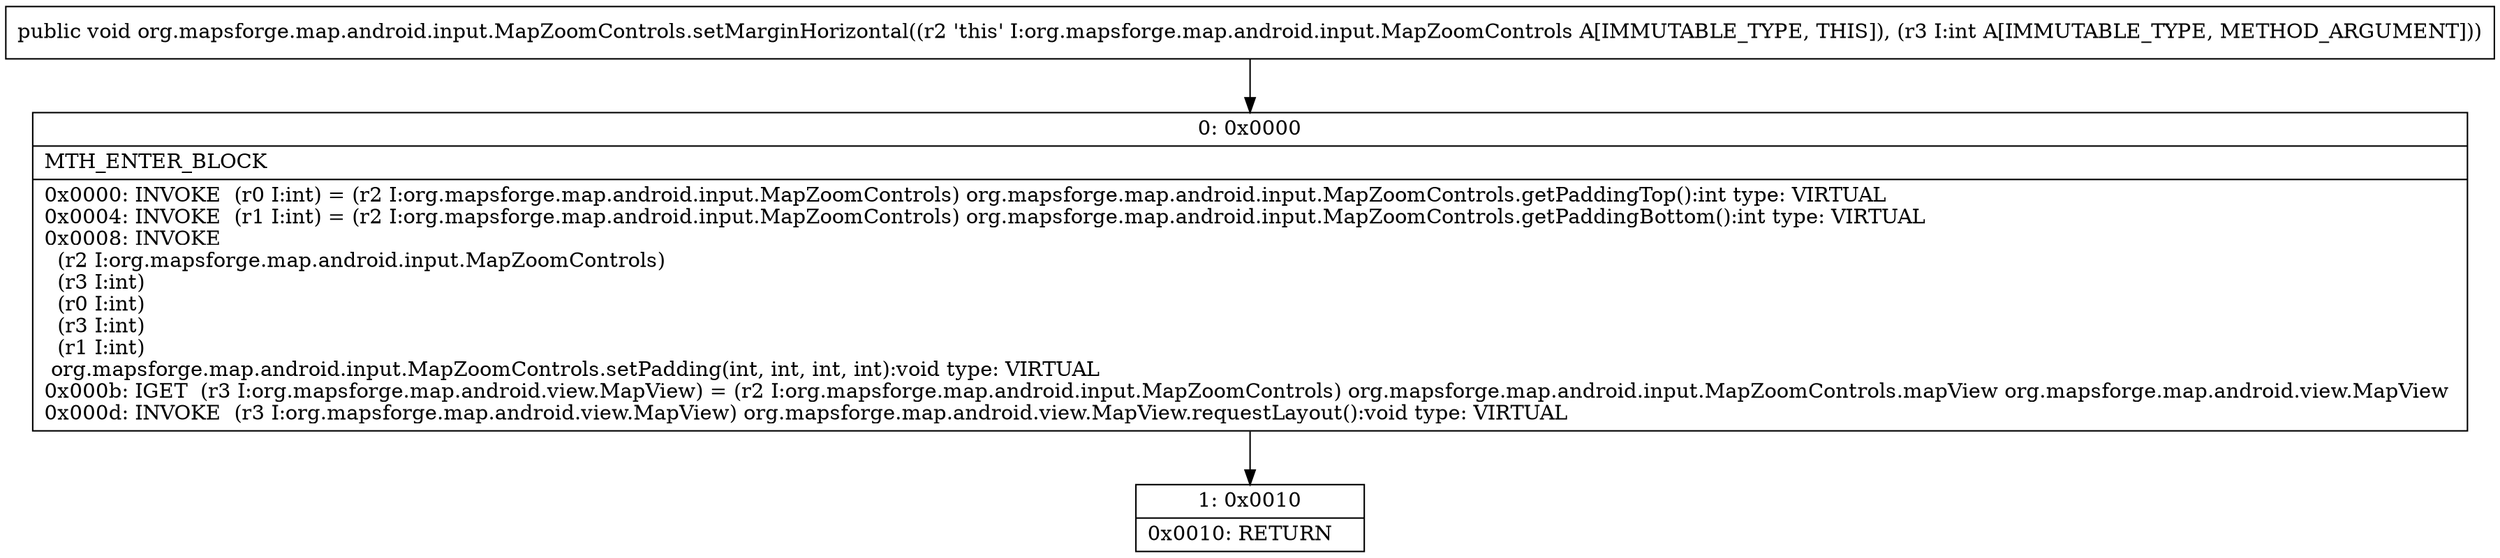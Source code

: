 digraph "CFG fororg.mapsforge.map.android.input.MapZoomControls.setMarginHorizontal(I)V" {
Node_0 [shape=record,label="{0\:\ 0x0000|MTH_ENTER_BLOCK\l|0x0000: INVOKE  (r0 I:int) = (r2 I:org.mapsforge.map.android.input.MapZoomControls) org.mapsforge.map.android.input.MapZoomControls.getPaddingTop():int type: VIRTUAL \l0x0004: INVOKE  (r1 I:int) = (r2 I:org.mapsforge.map.android.input.MapZoomControls) org.mapsforge.map.android.input.MapZoomControls.getPaddingBottom():int type: VIRTUAL \l0x0008: INVOKE  \l  (r2 I:org.mapsforge.map.android.input.MapZoomControls)\l  (r3 I:int)\l  (r0 I:int)\l  (r3 I:int)\l  (r1 I:int)\l org.mapsforge.map.android.input.MapZoomControls.setPadding(int, int, int, int):void type: VIRTUAL \l0x000b: IGET  (r3 I:org.mapsforge.map.android.view.MapView) = (r2 I:org.mapsforge.map.android.input.MapZoomControls) org.mapsforge.map.android.input.MapZoomControls.mapView org.mapsforge.map.android.view.MapView \l0x000d: INVOKE  (r3 I:org.mapsforge.map.android.view.MapView) org.mapsforge.map.android.view.MapView.requestLayout():void type: VIRTUAL \l}"];
Node_1 [shape=record,label="{1\:\ 0x0010|0x0010: RETURN   \l}"];
MethodNode[shape=record,label="{public void org.mapsforge.map.android.input.MapZoomControls.setMarginHorizontal((r2 'this' I:org.mapsforge.map.android.input.MapZoomControls A[IMMUTABLE_TYPE, THIS]), (r3 I:int A[IMMUTABLE_TYPE, METHOD_ARGUMENT])) }"];
MethodNode -> Node_0;
Node_0 -> Node_1;
}

